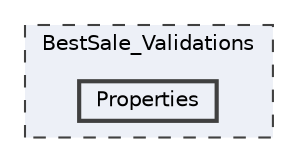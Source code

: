 digraph "BestSale_Validations/Properties"
{
 // LATEX_PDF_SIZE
  bgcolor="transparent";
  edge [fontname=Helvetica,fontsize=10,labelfontname=Helvetica,labelfontsize=10];
  node [fontname=Helvetica,fontsize=10,shape=box,height=0.2,width=0.4];
  compound=true
  subgraph clusterdir_de627c29a5155f0854ea4e091bfe510c {
    graph [ bgcolor="#edf0f7", pencolor="grey25", label="BestSale_Validations", fontname=Helvetica,fontsize=10 style="filled,dashed", URL="dir_de627c29a5155f0854ea4e091bfe510c.html",tooltip=""]
  dir_62cc89b2614ae152a38529b8a1fceb90 [label="Properties", fillcolor="#edf0f7", color="grey25", style="filled,bold", URL="dir_62cc89b2614ae152a38529b8a1fceb90.html",tooltip=""];
  }
}

